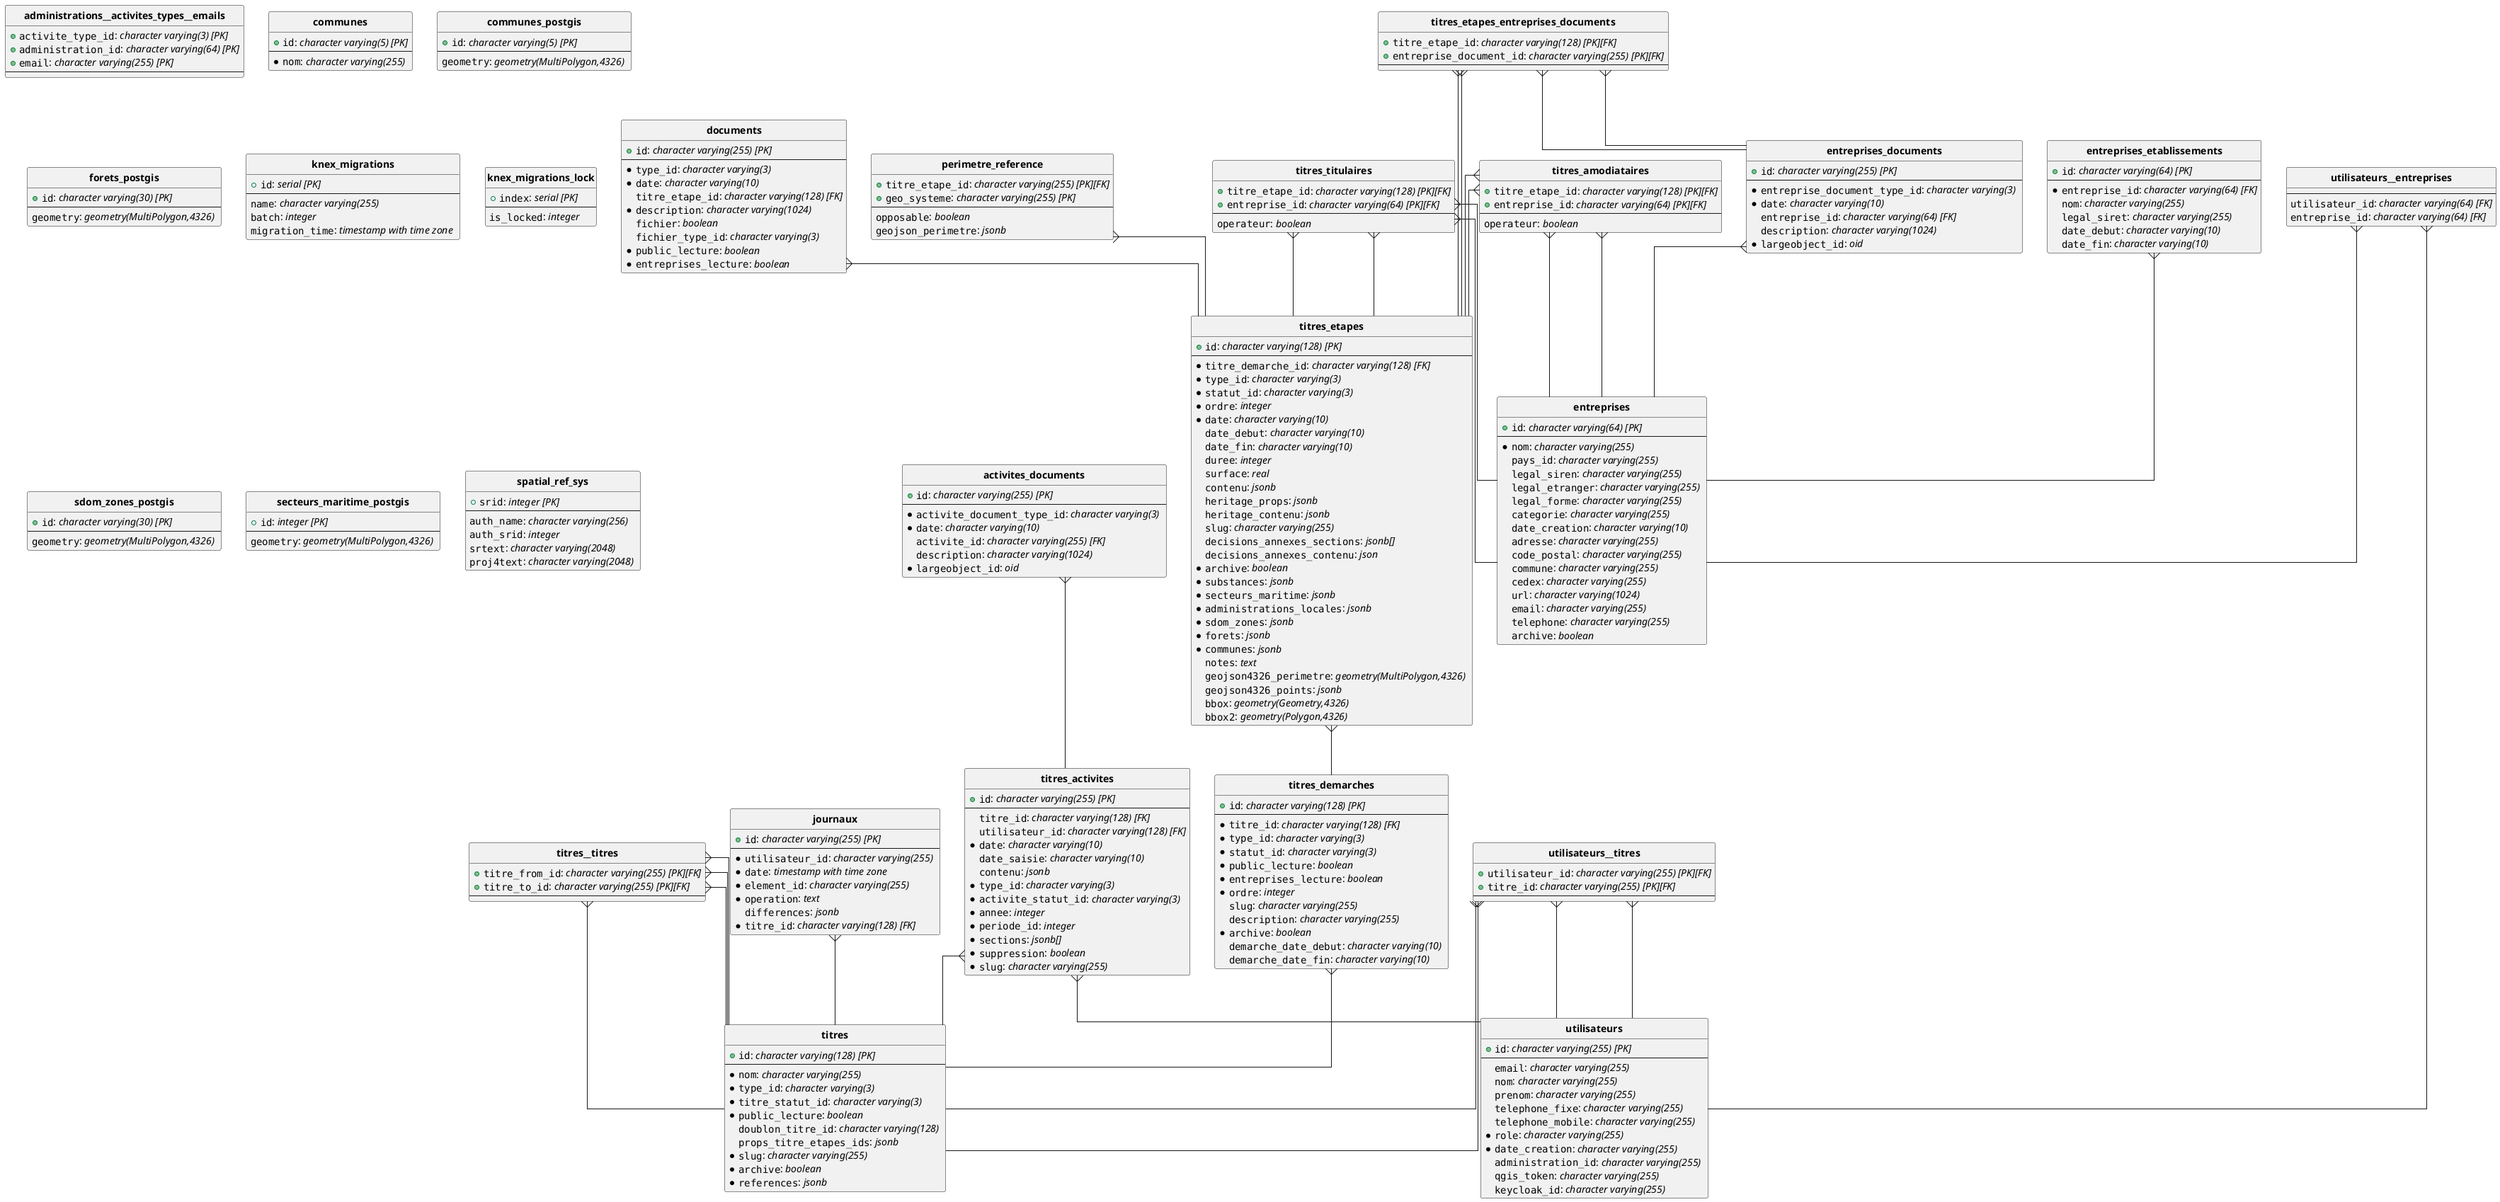 @startuml
hide circle
skinparam linetype ortho

entity "**activites_documents**" {
  + ""id"": //character varying(255) [PK]//
  --
  *""activite_document_type_id"": //character varying(3) //
  *""date"": //character varying(10) //
  ""activite_id"": //character varying(255) [FK]//
  ""description"": //character varying(1024) //
  *""largeobject_id"": //oid //
}

entity "**administrations__activites_types__emails**" {
  + ""activite_type_id"": //character varying(3) [PK]//
  + ""administration_id"": //character varying(64) [PK]//
  + ""email"": //character varying(255) [PK]//
  --
}

entity "**communes**" {
  + ""id"": //character varying(5) [PK]//
  --
  *""nom"": //character varying(255) //
}

entity "**communes_postgis**" {
  + ""id"": //character varying(5) [PK]//
  --
  ""geometry"": //geometry(MultiPolygon,4326) //
}

entity "**documents**" {
  + ""id"": //character varying(255) [PK]//
  --
  *""type_id"": //character varying(3) //
  *""date"": //character varying(10) //
  ""titre_etape_id"": //character varying(128) [FK]//
  *""description"": //character varying(1024) //
  ""fichier"": //boolean //
  ""fichier_type_id"": //character varying(3) //
  *""public_lecture"": //boolean //
  *""entreprises_lecture"": //boolean //
}

entity "**entreprises**" {
  + ""id"": //character varying(64) [PK]//
  --
  *""nom"": //character varying(255) //
  ""pays_id"": //character varying(255) //
  ""legal_siren"": //character varying(255) //
  ""legal_etranger"": //character varying(255) //
  ""legal_forme"": //character varying(255) //
  ""categorie"": //character varying(255) //
  ""date_creation"": //character varying(10) //
  ""adresse"": //character varying(255) //
  ""code_postal"": //character varying(255) //
  ""commune"": //character varying(255) //
  ""cedex"": //character varying(255) //
  ""url"": //character varying(1024) //
  ""email"": //character varying(255) //
  ""telephone"": //character varying(255) //
  ""archive"": //boolean //
}

entity "**entreprises_documents**" {
  + ""id"": //character varying(255) [PK]//
  --
  *""entreprise_document_type_id"": //character varying(3) //
  *""date"": //character varying(10) //
  ""entreprise_id"": //character varying(64) [FK]//
  ""description"": //character varying(1024) //
  *""largeobject_id"": //oid //
}

entity "**entreprises_etablissements**" {
  + ""id"": //character varying(64) [PK]//
  --
  *""entreprise_id"": //character varying(64) [FK]//
  ""nom"": //character varying(255) //
  ""legal_siret"": //character varying(255) //
  ""date_debut"": //character varying(10) //
  ""date_fin"": //character varying(10) //
}

entity "**forets_postgis**" {
  + ""id"": //character varying(30) [PK]//
  --
  ""geometry"": //geometry(MultiPolygon,4326) //
}

entity "**journaux**" {
  + ""id"": //character varying(255) [PK]//
  --
  *""utilisateur_id"": //character varying(255) //
  *""date"": //timestamp with time zone //
  *""element_id"": //character varying(255) //
  *""operation"": //text //
  ""differences"": //jsonb //
  *""titre_id"": //character varying(128) [FK]//
}

entity "**knex_migrations**" {
  + ""id"": //serial [PK]//
  --
  ""name"": //character varying(255) //
  ""batch"": //integer //
  ""migration_time"": //timestamp with time zone //
}

entity "**knex_migrations_lock**" {
  + ""index"": //serial [PK]//
  --
  ""is_locked"": //integer //
}

entity "**perimetre_reference**" {
  + ""titre_etape_id"": //character varying(255) [PK][FK]//
  + ""geo_systeme"": //character varying(255) [PK]//
  --
  ""opposable"": //boolean //
  ""geojson_perimetre"": //jsonb //
}

entity "**sdom_zones_postgis**" {
  + ""id"": //character varying(30) [PK]//
  --
  ""geometry"": //geometry(MultiPolygon,4326) //
}

entity "**secteurs_maritime_postgis**" {
  + ""id"": //integer [PK]//
  --
  ""geometry"": //geometry(MultiPolygon,4326) //
}

entity "**spatial_ref_sys**" {
  + ""srid"": //integer [PK]//
  --
  ""auth_name"": //character varying(256) //
  ""auth_srid"": //integer //
  ""srtext"": //character varying(2048) //
  ""proj4text"": //character varying(2048) //
}

entity "**titres**" {
  + ""id"": //character varying(128) [PK]//
  --
  *""nom"": //character varying(255) //
  *""type_id"": //character varying(3) //
  *""titre_statut_id"": //character varying(3) //
  *""public_lecture"": //boolean //
  ""doublon_titre_id"": //character varying(128) //
  ""props_titre_etapes_ids"": //jsonb //
  *""slug"": //character varying(255) //
  *""archive"": //boolean //
  *""references"": //jsonb //
}

entity "**titres__titres**" {
  + ""titre_from_id"": //character varying(255) [PK][FK]//
  + ""titre_to_id"": //character varying(255) [PK][FK]//
  --
}

entity "**titres_activites**" {
  + ""id"": //character varying(255) [PK]//
  --
  ""titre_id"": //character varying(128) [FK]//
  ""utilisateur_id"": //character varying(128) [FK]//
  *""date"": //character varying(10) //
  ""date_saisie"": //character varying(10) //
  ""contenu"": //jsonb //
  *""type_id"": //character varying(3) //
  *""activite_statut_id"": //character varying(3) //
  *""annee"": //integer //
  *""periode_id"": //integer //
  *""sections"": //jsonb[] //
  *""suppression"": //boolean //
  *""slug"": //character varying(255) //
}

entity "**titres_amodiataires**" {
  + ""titre_etape_id"": //character varying(128) [PK][FK]//
  + ""entreprise_id"": //character varying(64) [PK][FK]//
  --
  ""operateur"": //boolean //
}

entity "**titres_demarches**" {
  + ""id"": //character varying(128) [PK]//
  --
  *""titre_id"": //character varying(128) [FK]//
  *""type_id"": //character varying(3) //
  *""statut_id"": //character varying(3) //
  *""public_lecture"": //boolean //
  *""entreprises_lecture"": //boolean //
  *""ordre"": //integer //
  ""slug"": //character varying(255) //
  ""description"": //character varying(255) //
  *""archive"": //boolean //
  ""demarche_date_debut"": //character varying(10) //
  ""demarche_date_fin"": //character varying(10) //
}

entity "**titres_etapes**" {
  + ""id"": //character varying(128) [PK]//
  --
  *""titre_demarche_id"": //character varying(128) [FK]//
  *""type_id"": //character varying(3) //
  *""statut_id"": //character varying(3) //
  *""ordre"": //integer //
  *""date"": //character varying(10) //
  ""date_debut"": //character varying(10) //
  ""date_fin"": //character varying(10) //
  ""duree"": //integer //
  ""surface"": //real //
  ""contenu"": //jsonb //
  ""heritage_props"": //jsonb //
  ""heritage_contenu"": //jsonb //
  ""slug"": //character varying(255) //
  ""decisions_annexes_sections"": //jsonb[] //
  ""decisions_annexes_contenu"": //json //
  *""archive"": //boolean //
  *""substances"": //jsonb //
  *""secteurs_maritime"": //jsonb //
  *""administrations_locales"": //jsonb //
  *""sdom_zones"": //jsonb //
  *""forets"": //jsonb //
  *""communes"": //jsonb //
  ""notes"": //text //
  ""geojson4326_perimetre"": //geometry(MultiPolygon,4326) //
  ""geojson4326_points"": //jsonb //
  ""bbox"": //geometry(Geometry,4326) //
  ""bbox2"": //geometry(Polygon,4326) //
}

entity "**titres_etapes_entreprises_documents**" {
  + ""titre_etape_id"": //character varying(128) [PK][FK]//
  + ""entreprise_document_id"": //character varying(255) [PK][FK]//
  --
}

entity "**titres_titulaires**" {
  + ""titre_etape_id"": //character varying(128) [PK][FK]//
  + ""entreprise_id"": //character varying(64) [PK][FK]//
  --
  ""operateur"": //boolean //
}

entity "**utilisateurs**" {
  + ""id"": //character varying(255) [PK]//
  --
  ""email"": //character varying(255) //
  ""nom"": //character varying(255) //
  ""prenom"": //character varying(255) //
  ""telephone_fixe"": //character varying(255) //
  ""telephone_mobile"": //character varying(255) //
  *""role"": //character varying(255) //
  *""date_creation"": //character varying(255) //
  ""administration_id"": //character varying(255) //
  ""qgis_token"": //character varying(255) //
  ""keycloak_id"": //character varying(255) //
}

entity "**utilisateurs__entreprises**" {
  --
  ""utilisateur_id"": //character varying(64) [FK]//
  ""entreprise_id"": //character varying(64) [FK]//
}

entity "**utilisateurs__titres**" {
  + ""utilisateur_id"": //character varying(255) [PK][FK]//
  + ""titre_id"": //character varying(255) [PK][FK]//
  --
}

"**activites_documents**"   }--  "**titres_activites**"

"**documents**"   }--  "**titres_etapes**"

"**entreprises_documents**"   }--  "**entreprises**"

"**entreprises_etablissements**"   }--  "**entreprises**"

"**journaux**"   }--  "**titres**"

"**perimetre_reference**"   }--  "**titres_etapes**"

"**titres__titres**"   }--  "**titres**"

"**titres__titres**"   }--  "**titres**"

"**titres__titres**"   }--  "**titres**"

"**titres__titres**"   }--  "**titres**"

"**titres_activites**"   }--  "**titres**"

"**titres_activites**"   }--  "**utilisateurs**"

"**titres_amodiataires**"   }--  "**entreprises**"

"**titres_amodiataires**"   }--  "**entreprises**"

"**titres_amodiataires**"   }--  "**titres_etapes**"

"**titres_amodiataires**"   }--  "**titres_etapes**"

"**titres_demarches**"   }--  "**titres**"

"**titres_etapes**"   }--  "**titres_demarches**"

"**titres_etapes_entreprises_documents**"   }--  "**entreprises_documents**"

"**titres_etapes_entreprises_documents**"   }--  "**entreprises_documents**"

"**titres_etapes_entreprises_documents**"   }--  "**titres_etapes**"

"**titres_etapes_entreprises_documents**"   }--  "**titres_etapes**"

"**titres_titulaires**"   }--  "**entreprises**"

"**titres_titulaires**"   }--  "**entreprises**"

"**titres_titulaires**"   }--  "**titres_etapes**"

"**titres_titulaires**"   }--  "**titres_etapes**"

"**utilisateurs__entreprises**"   }--  "**entreprises**"

"**utilisateurs__entreprises**"   }--  "**utilisateurs**"

"**utilisateurs__titres**"   }--  "**titres**"

"**utilisateurs__titres**"   }--  "**titres**"

"**utilisateurs__titres**"   }--  "**utilisateurs**"

"**utilisateurs__titres**"   }--  "**utilisateurs**"
@enduml
